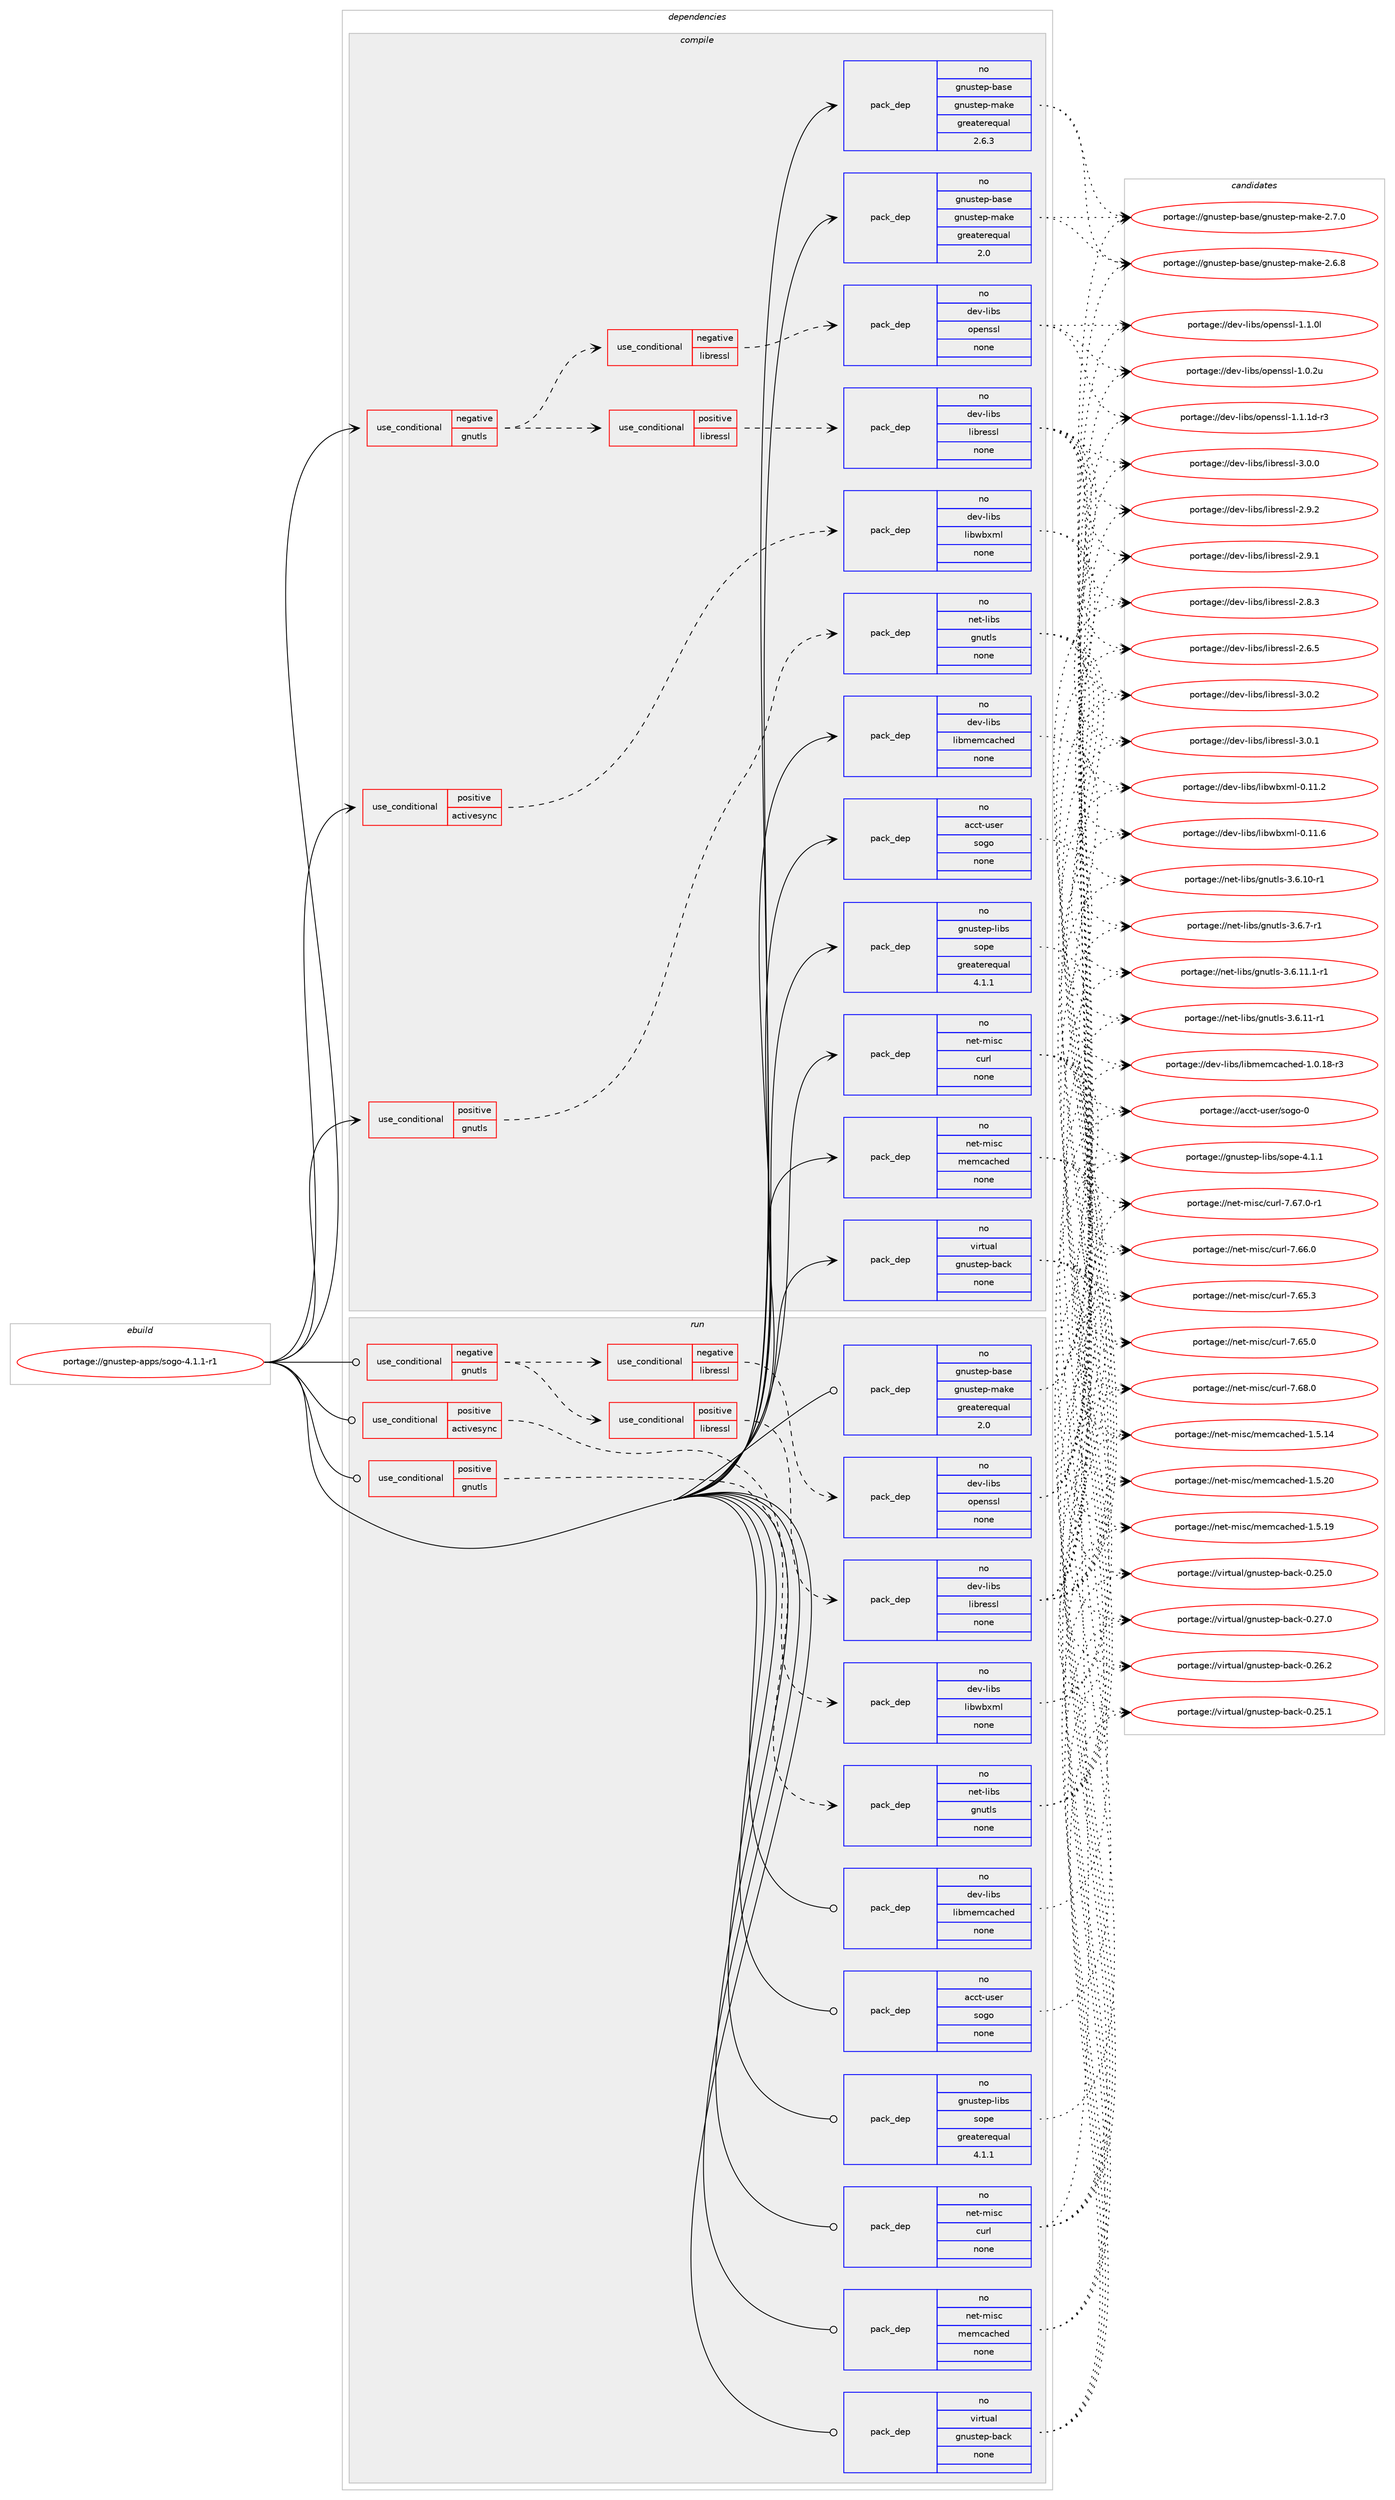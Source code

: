 digraph prolog {

# *************
# Graph options
# *************

newrank=true;
concentrate=true;
compound=true;
graph [rankdir=LR,fontname=Helvetica,fontsize=10,ranksep=1.5];#, ranksep=2.5, nodesep=0.2];
edge  [arrowhead=vee];
node  [fontname=Helvetica,fontsize=10];

# **********
# The ebuild
# **********

subgraph cluster_leftcol {
color=gray;
rank=same;
label=<<i>ebuild</i>>;
id [label="portage://gnustep-apps/sogo-4.1.1-r1", color=red, width=4, href="../gnustep-apps/sogo-4.1.1-r1.svg"];
}

# ****************
# The dependencies
# ****************

subgraph cluster_midcol {
color=gray;
label=<<i>dependencies</i>>;
subgraph cluster_compile {
fillcolor="#eeeeee";
style=filled;
label=<<i>compile</i>>;
subgraph cond57442 {
dependency273001 [label=<<TABLE BORDER="0" CELLBORDER="1" CELLSPACING="0" CELLPADDING="4"><TR><TD ROWSPAN="3" CELLPADDING="10">use_conditional</TD></TR><TR><TD>negative</TD></TR><TR><TD>gnutls</TD></TR></TABLE>>, shape=none, color=red];
subgraph cond57443 {
dependency273002 [label=<<TABLE BORDER="0" CELLBORDER="1" CELLSPACING="0" CELLPADDING="4"><TR><TD ROWSPAN="3" CELLPADDING="10">use_conditional</TD></TR><TR><TD>negative</TD></TR><TR><TD>libressl</TD></TR></TABLE>>, shape=none, color=red];
subgraph pack211268 {
dependency273003 [label=<<TABLE BORDER="0" CELLBORDER="1" CELLSPACING="0" CELLPADDING="4" WIDTH="220"><TR><TD ROWSPAN="6" CELLPADDING="30">pack_dep</TD></TR><TR><TD WIDTH="110">no</TD></TR><TR><TD>dev-libs</TD></TR><TR><TD>openssl</TD></TR><TR><TD>none</TD></TR><TR><TD></TD></TR></TABLE>>, shape=none, color=blue];
}
dependency273002:e -> dependency273003:w [weight=20,style="dashed",arrowhead="vee"];
}
dependency273001:e -> dependency273002:w [weight=20,style="dashed",arrowhead="vee"];
subgraph cond57444 {
dependency273004 [label=<<TABLE BORDER="0" CELLBORDER="1" CELLSPACING="0" CELLPADDING="4"><TR><TD ROWSPAN="3" CELLPADDING="10">use_conditional</TD></TR><TR><TD>positive</TD></TR><TR><TD>libressl</TD></TR></TABLE>>, shape=none, color=red];
subgraph pack211269 {
dependency273005 [label=<<TABLE BORDER="0" CELLBORDER="1" CELLSPACING="0" CELLPADDING="4" WIDTH="220"><TR><TD ROWSPAN="6" CELLPADDING="30">pack_dep</TD></TR><TR><TD WIDTH="110">no</TD></TR><TR><TD>dev-libs</TD></TR><TR><TD>libressl</TD></TR><TR><TD>none</TD></TR><TR><TD></TD></TR></TABLE>>, shape=none, color=blue];
}
dependency273004:e -> dependency273005:w [weight=20,style="dashed",arrowhead="vee"];
}
dependency273001:e -> dependency273004:w [weight=20,style="dashed",arrowhead="vee"];
}
id:e -> dependency273001:w [weight=20,style="solid",arrowhead="vee"];
subgraph cond57445 {
dependency273006 [label=<<TABLE BORDER="0" CELLBORDER="1" CELLSPACING="0" CELLPADDING="4"><TR><TD ROWSPAN="3" CELLPADDING="10">use_conditional</TD></TR><TR><TD>positive</TD></TR><TR><TD>activesync</TD></TR></TABLE>>, shape=none, color=red];
subgraph pack211270 {
dependency273007 [label=<<TABLE BORDER="0" CELLBORDER="1" CELLSPACING="0" CELLPADDING="4" WIDTH="220"><TR><TD ROWSPAN="6" CELLPADDING="30">pack_dep</TD></TR><TR><TD WIDTH="110">no</TD></TR><TR><TD>dev-libs</TD></TR><TR><TD>libwbxml</TD></TR><TR><TD>none</TD></TR><TR><TD></TD></TR></TABLE>>, shape=none, color=blue];
}
dependency273006:e -> dependency273007:w [weight=20,style="dashed",arrowhead="vee"];
}
id:e -> dependency273006:w [weight=20,style="solid",arrowhead="vee"];
subgraph cond57446 {
dependency273008 [label=<<TABLE BORDER="0" CELLBORDER="1" CELLSPACING="0" CELLPADDING="4"><TR><TD ROWSPAN="3" CELLPADDING="10">use_conditional</TD></TR><TR><TD>positive</TD></TR><TR><TD>gnutls</TD></TR></TABLE>>, shape=none, color=red];
subgraph pack211271 {
dependency273009 [label=<<TABLE BORDER="0" CELLBORDER="1" CELLSPACING="0" CELLPADDING="4" WIDTH="220"><TR><TD ROWSPAN="6" CELLPADDING="30">pack_dep</TD></TR><TR><TD WIDTH="110">no</TD></TR><TR><TD>net-libs</TD></TR><TR><TD>gnutls</TD></TR><TR><TD>none</TD></TR><TR><TD></TD></TR></TABLE>>, shape=none, color=blue];
}
dependency273008:e -> dependency273009:w [weight=20,style="dashed",arrowhead="vee"];
}
id:e -> dependency273008:w [weight=20,style="solid",arrowhead="vee"];
subgraph pack211272 {
dependency273010 [label=<<TABLE BORDER="0" CELLBORDER="1" CELLSPACING="0" CELLPADDING="4" WIDTH="220"><TR><TD ROWSPAN="6" CELLPADDING="30">pack_dep</TD></TR><TR><TD WIDTH="110">no</TD></TR><TR><TD>acct-user</TD></TR><TR><TD>sogo</TD></TR><TR><TD>none</TD></TR><TR><TD></TD></TR></TABLE>>, shape=none, color=blue];
}
id:e -> dependency273010:w [weight=20,style="solid",arrowhead="vee"];
subgraph pack211273 {
dependency273011 [label=<<TABLE BORDER="0" CELLBORDER="1" CELLSPACING="0" CELLPADDING="4" WIDTH="220"><TR><TD ROWSPAN="6" CELLPADDING="30">pack_dep</TD></TR><TR><TD WIDTH="110">no</TD></TR><TR><TD>dev-libs</TD></TR><TR><TD>libmemcached</TD></TR><TR><TD>none</TD></TR><TR><TD></TD></TR></TABLE>>, shape=none, color=blue];
}
id:e -> dependency273011:w [weight=20,style="solid",arrowhead="vee"];
subgraph pack211274 {
dependency273012 [label=<<TABLE BORDER="0" CELLBORDER="1" CELLSPACING="0" CELLPADDING="4" WIDTH="220"><TR><TD ROWSPAN="6" CELLPADDING="30">pack_dep</TD></TR><TR><TD WIDTH="110">no</TD></TR><TR><TD>gnustep-base</TD></TR><TR><TD>gnustep-make</TD></TR><TR><TD>greaterequal</TD></TR><TR><TD>2.0</TD></TR></TABLE>>, shape=none, color=blue];
}
id:e -> dependency273012:w [weight=20,style="solid",arrowhead="vee"];
subgraph pack211275 {
dependency273013 [label=<<TABLE BORDER="0" CELLBORDER="1" CELLSPACING="0" CELLPADDING="4" WIDTH="220"><TR><TD ROWSPAN="6" CELLPADDING="30">pack_dep</TD></TR><TR><TD WIDTH="110">no</TD></TR><TR><TD>gnustep-base</TD></TR><TR><TD>gnustep-make</TD></TR><TR><TD>greaterequal</TD></TR><TR><TD>2.6.3</TD></TR></TABLE>>, shape=none, color=blue];
}
id:e -> dependency273013:w [weight=20,style="solid",arrowhead="vee"];
subgraph pack211276 {
dependency273014 [label=<<TABLE BORDER="0" CELLBORDER="1" CELLSPACING="0" CELLPADDING="4" WIDTH="220"><TR><TD ROWSPAN="6" CELLPADDING="30">pack_dep</TD></TR><TR><TD WIDTH="110">no</TD></TR><TR><TD>gnustep-libs</TD></TR><TR><TD>sope</TD></TR><TR><TD>greaterequal</TD></TR><TR><TD>4.1.1</TD></TR></TABLE>>, shape=none, color=blue];
}
id:e -> dependency273014:w [weight=20,style="solid",arrowhead="vee"];
subgraph pack211277 {
dependency273015 [label=<<TABLE BORDER="0" CELLBORDER="1" CELLSPACING="0" CELLPADDING="4" WIDTH="220"><TR><TD ROWSPAN="6" CELLPADDING="30">pack_dep</TD></TR><TR><TD WIDTH="110">no</TD></TR><TR><TD>net-misc</TD></TR><TR><TD>curl</TD></TR><TR><TD>none</TD></TR><TR><TD></TD></TR></TABLE>>, shape=none, color=blue];
}
id:e -> dependency273015:w [weight=20,style="solid",arrowhead="vee"];
subgraph pack211278 {
dependency273016 [label=<<TABLE BORDER="0" CELLBORDER="1" CELLSPACING="0" CELLPADDING="4" WIDTH="220"><TR><TD ROWSPAN="6" CELLPADDING="30">pack_dep</TD></TR><TR><TD WIDTH="110">no</TD></TR><TR><TD>net-misc</TD></TR><TR><TD>memcached</TD></TR><TR><TD>none</TD></TR><TR><TD></TD></TR></TABLE>>, shape=none, color=blue];
}
id:e -> dependency273016:w [weight=20,style="solid",arrowhead="vee"];
subgraph pack211279 {
dependency273017 [label=<<TABLE BORDER="0" CELLBORDER="1" CELLSPACING="0" CELLPADDING="4" WIDTH="220"><TR><TD ROWSPAN="6" CELLPADDING="30">pack_dep</TD></TR><TR><TD WIDTH="110">no</TD></TR><TR><TD>virtual</TD></TR><TR><TD>gnustep-back</TD></TR><TR><TD>none</TD></TR><TR><TD></TD></TR></TABLE>>, shape=none, color=blue];
}
id:e -> dependency273017:w [weight=20,style="solid",arrowhead="vee"];
}
subgraph cluster_compileandrun {
fillcolor="#eeeeee";
style=filled;
label=<<i>compile and run</i>>;
}
subgraph cluster_run {
fillcolor="#eeeeee";
style=filled;
label=<<i>run</i>>;
subgraph cond57447 {
dependency273018 [label=<<TABLE BORDER="0" CELLBORDER="1" CELLSPACING="0" CELLPADDING="4"><TR><TD ROWSPAN="3" CELLPADDING="10">use_conditional</TD></TR><TR><TD>negative</TD></TR><TR><TD>gnutls</TD></TR></TABLE>>, shape=none, color=red];
subgraph cond57448 {
dependency273019 [label=<<TABLE BORDER="0" CELLBORDER="1" CELLSPACING="0" CELLPADDING="4"><TR><TD ROWSPAN="3" CELLPADDING="10">use_conditional</TD></TR><TR><TD>negative</TD></TR><TR><TD>libressl</TD></TR></TABLE>>, shape=none, color=red];
subgraph pack211280 {
dependency273020 [label=<<TABLE BORDER="0" CELLBORDER="1" CELLSPACING="0" CELLPADDING="4" WIDTH="220"><TR><TD ROWSPAN="6" CELLPADDING="30">pack_dep</TD></TR><TR><TD WIDTH="110">no</TD></TR><TR><TD>dev-libs</TD></TR><TR><TD>openssl</TD></TR><TR><TD>none</TD></TR><TR><TD></TD></TR></TABLE>>, shape=none, color=blue];
}
dependency273019:e -> dependency273020:w [weight=20,style="dashed",arrowhead="vee"];
}
dependency273018:e -> dependency273019:w [weight=20,style="dashed",arrowhead="vee"];
subgraph cond57449 {
dependency273021 [label=<<TABLE BORDER="0" CELLBORDER="1" CELLSPACING="0" CELLPADDING="4"><TR><TD ROWSPAN="3" CELLPADDING="10">use_conditional</TD></TR><TR><TD>positive</TD></TR><TR><TD>libressl</TD></TR></TABLE>>, shape=none, color=red];
subgraph pack211281 {
dependency273022 [label=<<TABLE BORDER="0" CELLBORDER="1" CELLSPACING="0" CELLPADDING="4" WIDTH="220"><TR><TD ROWSPAN="6" CELLPADDING="30">pack_dep</TD></TR><TR><TD WIDTH="110">no</TD></TR><TR><TD>dev-libs</TD></TR><TR><TD>libressl</TD></TR><TR><TD>none</TD></TR><TR><TD></TD></TR></TABLE>>, shape=none, color=blue];
}
dependency273021:e -> dependency273022:w [weight=20,style="dashed",arrowhead="vee"];
}
dependency273018:e -> dependency273021:w [weight=20,style="dashed",arrowhead="vee"];
}
id:e -> dependency273018:w [weight=20,style="solid",arrowhead="odot"];
subgraph cond57450 {
dependency273023 [label=<<TABLE BORDER="0" CELLBORDER="1" CELLSPACING="0" CELLPADDING="4"><TR><TD ROWSPAN="3" CELLPADDING="10">use_conditional</TD></TR><TR><TD>positive</TD></TR><TR><TD>activesync</TD></TR></TABLE>>, shape=none, color=red];
subgraph pack211282 {
dependency273024 [label=<<TABLE BORDER="0" CELLBORDER="1" CELLSPACING="0" CELLPADDING="4" WIDTH="220"><TR><TD ROWSPAN="6" CELLPADDING="30">pack_dep</TD></TR><TR><TD WIDTH="110">no</TD></TR><TR><TD>dev-libs</TD></TR><TR><TD>libwbxml</TD></TR><TR><TD>none</TD></TR><TR><TD></TD></TR></TABLE>>, shape=none, color=blue];
}
dependency273023:e -> dependency273024:w [weight=20,style="dashed",arrowhead="vee"];
}
id:e -> dependency273023:w [weight=20,style="solid",arrowhead="odot"];
subgraph cond57451 {
dependency273025 [label=<<TABLE BORDER="0" CELLBORDER="1" CELLSPACING="0" CELLPADDING="4"><TR><TD ROWSPAN="3" CELLPADDING="10">use_conditional</TD></TR><TR><TD>positive</TD></TR><TR><TD>gnutls</TD></TR></TABLE>>, shape=none, color=red];
subgraph pack211283 {
dependency273026 [label=<<TABLE BORDER="0" CELLBORDER="1" CELLSPACING="0" CELLPADDING="4" WIDTH="220"><TR><TD ROWSPAN="6" CELLPADDING="30">pack_dep</TD></TR><TR><TD WIDTH="110">no</TD></TR><TR><TD>net-libs</TD></TR><TR><TD>gnutls</TD></TR><TR><TD>none</TD></TR><TR><TD></TD></TR></TABLE>>, shape=none, color=blue];
}
dependency273025:e -> dependency273026:w [weight=20,style="dashed",arrowhead="vee"];
}
id:e -> dependency273025:w [weight=20,style="solid",arrowhead="odot"];
subgraph pack211284 {
dependency273027 [label=<<TABLE BORDER="0" CELLBORDER="1" CELLSPACING="0" CELLPADDING="4" WIDTH="220"><TR><TD ROWSPAN="6" CELLPADDING="30">pack_dep</TD></TR><TR><TD WIDTH="110">no</TD></TR><TR><TD>acct-user</TD></TR><TR><TD>sogo</TD></TR><TR><TD>none</TD></TR><TR><TD></TD></TR></TABLE>>, shape=none, color=blue];
}
id:e -> dependency273027:w [weight=20,style="solid",arrowhead="odot"];
subgraph pack211285 {
dependency273028 [label=<<TABLE BORDER="0" CELLBORDER="1" CELLSPACING="0" CELLPADDING="4" WIDTH="220"><TR><TD ROWSPAN="6" CELLPADDING="30">pack_dep</TD></TR><TR><TD WIDTH="110">no</TD></TR><TR><TD>dev-libs</TD></TR><TR><TD>libmemcached</TD></TR><TR><TD>none</TD></TR><TR><TD></TD></TR></TABLE>>, shape=none, color=blue];
}
id:e -> dependency273028:w [weight=20,style="solid",arrowhead="odot"];
subgraph pack211286 {
dependency273029 [label=<<TABLE BORDER="0" CELLBORDER="1" CELLSPACING="0" CELLPADDING="4" WIDTH="220"><TR><TD ROWSPAN="6" CELLPADDING="30">pack_dep</TD></TR><TR><TD WIDTH="110">no</TD></TR><TR><TD>gnustep-base</TD></TR><TR><TD>gnustep-make</TD></TR><TR><TD>greaterequal</TD></TR><TR><TD>2.0</TD></TR></TABLE>>, shape=none, color=blue];
}
id:e -> dependency273029:w [weight=20,style="solid",arrowhead="odot"];
subgraph pack211287 {
dependency273030 [label=<<TABLE BORDER="0" CELLBORDER="1" CELLSPACING="0" CELLPADDING="4" WIDTH="220"><TR><TD ROWSPAN="6" CELLPADDING="30">pack_dep</TD></TR><TR><TD WIDTH="110">no</TD></TR><TR><TD>gnustep-libs</TD></TR><TR><TD>sope</TD></TR><TR><TD>greaterequal</TD></TR><TR><TD>4.1.1</TD></TR></TABLE>>, shape=none, color=blue];
}
id:e -> dependency273030:w [weight=20,style="solid",arrowhead="odot"];
subgraph pack211288 {
dependency273031 [label=<<TABLE BORDER="0" CELLBORDER="1" CELLSPACING="0" CELLPADDING="4" WIDTH="220"><TR><TD ROWSPAN="6" CELLPADDING="30">pack_dep</TD></TR><TR><TD WIDTH="110">no</TD></TR><TR><TD>net-misc</TD></TR><TR><TD>curl</TD></TR><TR><TD>none</TD></TR><TR><TD></TD></TR></TABLE>>, shape=none, color=blue];
}
id:e -> dependency273031:w [weight=20,style="solid",arrowhead="odot"];
subgraph pack211289 {
dependency273032 [label=<<TABLE BORDER="0" CELLBORDER="1" CELLSPACING="0" CELLPADDING="4" WIDTH="220"><TR><TD ROWSPAN="6" CELLPADDING="30">pack_dep</TD></TR><TR><TD WIDTH="110">no</TD></TR><TR><TD>net-misc</TD></TR><TR><TD>memcached</TD></TR><TR><TD>none</TD></TR><TR><TD></TD></TR></TABLE>>, shape=none, color=blue];
}
id:e -> dependency273032:w [weight=20,style="solid",arrowhead="odot"];
subgraph pack211290 {
dependency273033 [label=<<TABLE BORDER="0" CELLBORDER="1" CELLSPACING="0" CELLPADDING="4" WIDTH="220"><TR><TD ROWSPAN="6" CELLPADDING="30">pack_dep</TD></TR><TR><TD WIDTH="110">no</TD></TR><TR><TD>virtual</TD></TR><TR><TD>gnustep-back</TD></TR><TR><TD>none</TD></TR><TR><TD></TD></TR></TABLE>>, shape=none, color=blue];
}
id:e -> dependency273033:w [weight=20,style="solid",arrowhead="odot"];
}
}

# **************
# The candidates
# **************

subgraph cluster_choices {
rank=same;
color=gray;
label=<<i>candidates</i>>;

subgraph choice211268 {
color=black;
nodesep=1;
choice1001011184510810598115471111121011101151151084549464946491004511451 [label="portage://dev-libs/openssl-1.1.1d-r3", color=red, width=4,href="../dev-libs/openssl-1.1.1d-r3.svg"];
choice100101118451081059811547111112101110115115108454946494648108 [label="portage://dev-libs/openssl-1.1.0l", color=red, width=4,href="../dev-libs/openssl-1.1.0l.svg"];
choice100101118451081059811547111112101110115115108454946484650117 [label="portage://dev-libs/openssl-1.0.2u", color=red, width=4,href="../dev-libs/openssl-1.0.2u.svg"];
dependency273003:e -> choice1001011184510810598115471111121011101151151084549464946491004511451:w [style=dotted,weight="100"];
dependency273003:e -> choice100101118451081059811547111112101110115115108454946494648108:w [style=dotted,weight="100"];
dependency273003:e -> choice100101118451081059811547111112101110115115108454946484650117:w [style=dotted,weight="100"];
}
subgraph choice211269 {
color=black;
nodesep=1;
choice10010111845108105981154710810598114101115115108455146484650 [label="portage://dev-libs/libressl-3.0.2", color=red, width=4,href="../dev-libs/libressl-3.0.2.svg"];
choice10010111845108105981154710810598114101115115108455146484649 [label="portage://dev-libs/libressl-3.0.1", color=red, width=4,href="../dev-libs/libressl-3.0.1.svg"];
choice10010111845108105981154710810598114101115115108455146484648 [label="portage://dev-libs/libressl-3.0.0", color=red, width=4,href="../dev-libs/libressl-3.0.0.svg"];
choice10010111845108105981154710810598114101115115108455046574650 [label="portage://dev-libs/libressl-2.9.2", color=red, width=4,href="../dev-libs/libressl-2.9.2.svg"];
choice10010111845108105981154710810598114101115115108455046574649 [label="portage://dev-libs/libressl-2.9.1", color=red, width=4,href="../dev-libs/libressl-2.9.1.svg"];
choice10010111845108105981154710810598114101115115108455046564651 [label="portage://dev-libs/libressl-2.8.3", color=red, width=4,href="../dev-libs/libressl-2.8.3.svg"];
choice10010111845108105981154710810598114101115115108455046544653 [label="portage://dev-libs/libressl-2.6.5", color=red, width=4,href="../dev-libs/libressl-2.6.5.svg"];
dependency273005:e -> choice10010111845108105981154710810598114101115115108455146484650:w [style=dotted,weight="100"];
dependency273005:e -> choice10010111845108105981154710810598114101115115108455146484649:w [style=dotted,weight="100"];
dependency273005:e -> choice10010111845108105981154710810598114101115115108455146484648:w [style=dotted,weight="100"];
dependency273005:e -> choice10010111845108105981154710810598114101115115108455046574650:w [style=dotted,weight="100"];
dependency273005:e -> choice10010111845108105981154710810598114101115115108455046574649:w [style=dotted,weight="100"];
dependency273005:e -> choice10010111845108105981154710810598114101115115108455046564651:w [style=dotted,weight="100"];
dependency273005:e -> choice10010111845108105981154710810598114101115115108455046544653:w [style=dotted,weight="100"];
}
subgraph choice211270 {
color=black;
nodesep=1;
choice100101118451081059811547108105981199812010910845484649494654 [label="portage://dev-libs/libwbxml-0.11.6", color=red, width=4,href="../dev-libs/libwbxml-0.11.6.svg"];
choice100101118451081059811547108105981199812010910845484649494650 [label="portage://dev-libs/libwbxml-0.11.2", color=red, width=4,href="../dev-libs/libwbxml-0.11.2.svg"];
dependency273007:e -> choice100101118451081059811547108105981199812010910845484649494654:w [style=dotted,weight="100"];
dependency273007:e -> choice100101118451081059811547108105981199812010910845484649494650:w [style=dotted,weight="100"];
}
subgraph choice211271 {
color=black;
nodesep=1;
choice1101011164510810598115471031101171161081154551465446554511449 [label="portage://net-libs/gnutls-3.6.7-r1", color=red, width=4,href="../net-libs/gnutls-3.6.7-r1.svg"];
choice1101011164510810598115471031101171161081154551465446494946494511449 [label="portage://net-libs/gnutls-3.6.11.1-r1", color=red, width=4,href="../net-libs/gnutls-3.6.11.1-r1.svg"];
choice110101116451081059811547103110117116108115455146544649494511449 [label="portage://net-libs/gnutls-3.6.11-r1", color=red, width=4,href="../net-libs/gnutls-3.6.11-r1.svg"];
choice110101116451081059811547103110117116108115455146544649484511449 [label="portage://net-libs/gnutls-3.6.10-r1", color=red, width=4,href="../net-libs/gnutls-3.6.10-r1.svg"];
dependency273009:e -> choice1101011164510810598115471031101171161081154551465446554511449:w [style=dotted,weight="100"];
dependency273009:e -> choice1101011164510810598115471031101171161081154551465446494946494511449:w [style=dotted,weight="100"];
dependency273009:e -> choice110101116451081059811547103110117116108115455146544649494511449:w [style=dotted,weight="100"];
dependency273009:e -> choice110101116451081059811547103110117116108115455146544649484511449:w [style=dotted,weight="100"];
}
subgraph choice211272 {
color=black;
nodesep=1;
choice97999911645117115101114471151111031114548 [label="portage://acct-user/sogo-0", color=red, width=4,href="../acct-user/sogo-0.svg"];
dependency273010:e -> choice97999911645117115101114471151111031114548:w [style=dotted,weight="100"];
}
subgraph choice211273 {
color=black;
nodesep=1;
choice10010111845108105981154710810598109101109999799104101100454946484649564511451 [label="portage://dev-libs/libmemcached-1.0.18-r3", color=red, width=4,href="../dev-libs/libmemcached-1.0.18-r3.svg"];
dependency273011:e -> choice10010111845108105981154710810598109101109999799104101100454946484649564511451:w [style=dotted,weight="100"];
}
subgraph choice211274 {
color=black;
nodesep=1;
choice103110117115116101112459897115101471031101171151161011124510997107101455046554648 [label="portage://gnustep-base/gnustep-make-2.7.0", color=red, width=4,href="../gnustep-base/gnustep-make-2.7.0.svg"];
choice103110117115116101112459897115101471031101171151161011124510997107101455046544656 [label="portage://gnustep-base/gnustep-make-2.6.8", color=red, width=4,href="../gnustep-base/gnustep-make-2.6.8.svg"];
dependency273012:e -> choice103110117115116101112459897115101471031101171151161011124510997107101455046554648:w [style=dotted,weight="100"];
dependency273012:e -> choice103110117115116101112459897115101471031101171151161011124510997107101455046544656:w [style=dotted,weight="100"];
}
subgraph choice211275 {
color=black;
nodesep=1;
choice103110117115116101112459897115101471031101171151161011124510997107101455046554648 [label="portage://gnustep-base/gnustep-make-2.7.0", color=red, width=4,href="../gnustep-base/gnustep-make-2.7.0.svg"];
choice103110117115116101112459897115101471031101171151161011124510997107101455046544656 [label="portage://gnustep-base/gnustep-make-2.6.8", color=red, width=4,href="../gnustep-base/gnustep-make-2.6.8.svg"];
dependency273013:e -> choice103110117115116101112459897115101471031101171151161011124510997107101455046554648:w [style=dotted,weight="100"];
dependency273013:e -> choice103110117115116101112459897115101471031101171151161011124510997107101455046544656:w [style=dotted,weight="100"];
}
subgraph choice211276 {
color=black;
nodesep=1;
choice103110117115116101112451081059811547115111112101455246494649 [label="portage://gnustep-libs/sope-4.1.1", color=red, width=4,href="../gnustep-libs/sope-4.1.1.svg"];
dependency273014:e -> choice103110117115116101112451081059811547115111112101455246494649:w [style=dotted,weight="100"];
}
subgraph choice211277 {
color=black;
nodesep=1;
choice1101011164510910511599479911711410845554654564648 [label="portage://net-misc/curl-7.68.0", color=red, width=4,href="../net-misc/curl-7.68.0.svg"];
choice11010111645109105115994799117114108455546545546484511449 [label="portage://net-misc/curl-7.67.0-r1", color=red, width=4,href="../net-misc/curl-7.67.0-r1.svg"];
choice1101011164510910511599479911711410845554654544648 [label="portage://net-misc/curl-7.66.0", color=red, width=4,href="../net-misc/curl-7.66.0.svg"];
choice1101011164510910511599479911711410845554654534651 [label="portage://net-misc/curl-7.65.3", color=red, width=4,href="../net-misc/curl-7.65.3.svg"];
choice1101011164510910511599479911711410845554654534648 [label="portage://net-misc/curl-7.65.0", color=red, width=4,href="../net-misc/curl-7.65.0.svg"];
dependency273015:e -> choice1101011164510910511599479911711410845554654564648:w [style=dotted,weight="100"];
dependency273015:e -> choice11010111645109105115994799117114108455546545546484511449:w [style=dotted,weight="100"];
dependency273015:e -> choice1101011164510910511599479911711410845554654544648:w [style=dotted,weight="100"];
dependency273015:e -> choice1101011164510910511599479911711410845554654534651:w [style=dotted,weight="100"];
dependency273015:e -> choice1101011164510910511599479911711410845554654534648:w [style=dotted,weight="100"];
}
subgraph choice211278 {
color=black;
nodesep=1;
choice11010111645109105115994710910110999979910410110045494653465048 [label="portage://net-misc/memcached-1.5.20", color=red, width=4,href="../net-misc/memcached-1.5.20.svg"];
choice11010111645109105115994710910110999979910410110045494653464957 [label="portage://net-misc/memcached-1.5.19", color=red, width=4,href="../net-misc/memcached-1.5.19.svg"];
choice11010111645109105115994710910110999979910410110045494653464952 [label="portage://net-misc/memcached-1.5.14", color=red, width=4,href="../net-misc/memcached-1.5.14.svg"];
dependency273016:e -> choice11010111645109105115994710910110999979910410110045494653465048:w [style=dotted,weight="100"];
dependency273016:e -> choice11010111645109105115994710910110999979910410110045494653464957:w [style=dotted,weight="100"];
dependency273016:e -> choice11010111645109105115994710910110999979910410110045494653464952:w [style=dotted,weight="100"];
}
subgraph choice211279 {
color=black;
nodesep=1;
choice11810511411611797108471031101171151161011124598979910745484650554648 [label="portage://virtual/gnustep-back-0.27.0", color=red, width=4,href="../virtual/gnustep-back-0.27.0.svg"];
choice11810511411611797108471031101171151161011124598979910745484650544650 [label="portage://virtual/gnustep-back-0.26.2", color=red, width=4,href="../virtual/gnustep-back-0.26.2.svg"];
choice11810511411611797108471031101171151161011124598979910745484650534649 [label="portage://virtual/gnustep-back-0.25.1", color=red, width=4,href="../virtual/gnustep-back-0.25.1.svg"];
choice11810511411611797108471031101171151161011124598979910745484650534648 [label="portage://virtual/gnustep-back-0.25.0", color=red, width=4,href="../virtual/gnustep-back-0.25.0.svg"];
dependency273017:e -> choice11810511411611797108471031101171151161011124598979910745484650554648:w [style=dotted,weight="100"];
dependency273017:e -> choice11810511411611797108471031101171151161011124598979910745484650544650:w [style=dotted,weight="100"];
dependency273017:e -> choice11810511411611797108471031101171151161011124598979910745484650534649:w [style=dotted,weight="100"];
dependency273017:e -> choice11810511411611797108471031101171151161011124598979910745484650534648:w [style=dotted,weight="100"];
}
subgraph choice211280 {
color=black;
nodesep=1;
choice1001011184510810598115471111121011101151151084549464946491004511451 [label="portage://dev-libs/openssl-1.1.1d-r3", color=red, width=4,href="../dev-libs/openssl-1.1.1d-r3.svg"];
choice100101118451081059811547111112101110115115108454946494648108 [label="portage://dev-libs/openssl-1.1.0l", color=red, width=4,href="../dev-libs/openssl-1.1.0l.svg"];
choice100101118451081059811547111112101110115115108454946484650117 [label="portage://dev-libs/openssl-1.0.2u", color=red, width=4,href="../dev-libs/openssl-1.0.2u.svg"];
dependency273020:e -> choice1001011184510810598115471111121011101151151084549464946491004511451:w [style=dotted,weight="100"];
dependency273020:e -> choice100101118451081059811547111112101110115115108454946494648108:w [style=dotted,weight="100"];
dependency273020:e -> choice100101118451081059811547111112101110115115108454946484650117:w [style=dotted,weight="100"];
}
subgraph choice211281 {
color=black;
nodesep=1;
choice10010111845108105981154710810598114101115115108455146484650 [label="portage://dev-libs/libressl-3.0.2", color=red, width=4,href="../dev-libs/libressl-3.0.2.svg"];
choice10010111845108105981154710810598114101115115108455146484649 [label="portage://dev-libs/libressl-3.0.1", color=red, width=4,href="../dev-libs/libressl-3.0.1.svg"];
choice10010111845108105981154710810598114101115115108455146484648 [label="portage://dev-libs/libressl-3.0.0", color=red, width=4,href="../dev-libs/libressl-3.0.0.svg"];
choice10010111845108105981154710810598114101115115108455046574650 [label="portage://dev-libs/libressl-2.9.2", color=red, width=4,href="../dev-libs/libressl-2.9.2.svg"];
choice10010111845108105981154710810598114101115115108455046574649 [label="portage://dev-libs/libressl-2.9.1", color=red, width=4,href="../dev-libs/libressl-2.9.1.svg"];
choice10010111845108105981154710810598114101115115108455046564651 [label="portage://dev-libs/libressl-2.8.3", color=red, width=4,href="../dev-libs/libressl-2.8.3.svg"];
choice10010111845108105981154710810598114101115115108455046544653 [label="portage://dev-libs/libressl-2.6.5", color=red, width=4,href="../dev-libs/libressl-2.6.5.svg"];
dependency273022:e -> choice10010111845108105981154710810598114101115115108455146484650:w [style=dotted,weight="100"];
dependency273022:e -> choice10010111845108105981154710810598114101115115108455146484649:w [style=dotted,weight="100"];
dependency273022:e -> choice10010111845108105981154710810598114101115115108455146484648:w [style=dotted,weight="100"];
dependency273022:e -> choice10010111845108105981154710810598114101115115108455046574650:w [style=dotted,weight="100"];
dependency273022:e -> choice10010111845108105981154710810598114101115115108455046574649:w [style=dotted,weight="100"];
dependency273022:e -> choice10010111845108105981154710810598114101115115108455046564651:w [style=dotted,weight="100"];
dependency273022:e -> choice10010111845108105981154710810598114101115115108455046544653:w [style=dotted,weight="100"];
}
subgraph choice211282 {
color=black;
nodesep=1;
choice100101118451081059811547108105981199812010910845484649494654 [label="portage://dev-libs/libwbxml-0.11.6", color=red, width=4,href="../dev-libs/libwbxml-0.11.6.svg"];
choice100101118451081059811547108105981199812010910845484649494650 [label="portage://dev-libs/libwbxml-0.11.2", color=red, width=4,href="../dev-libs/libwbxml-0.11.2.svg"];
dependency273024:e -> choice100101118451081059811547108105981199812010910845484649494654:w [style=dotted,weight="100"];
dependency273024:e -> choice100101118451081059811547108105981199812010910845484649494650:w [style=dotted,weight="100"];
}
subgraph choice211283 {
color=black;
nodesep=1;
choice1101011164510810598115471031101171161081154551465446554511449 [label="portage://net-libs/gnutls-3.6.7-r1", color=red, width=4,href="../net-libs/gnutls-3.6.7-r1.svg"];
choice1101011164510810598115471031101171161081154551465446494946494511449 [label="portage://net-libs/gnutls-3.6.11.1-r1", color=red, width=4,href="../net-libs/gnutls-3.6.11.1-r1.svg"];
choice110101116451081059811547103110117116108115455146544649494511449 [label="portage://net-libs/gnutls-3.6.11-r1", color=red, width=4,href="../net-libs/gnutls-3.6.11-r1.svg"];
choice110101116451081059811547103110117116108115455146544649484511449 [label="portage://net-libs/gnutls-3.6.10-r1", color=red, width=4,href="../net-libs/gnutls-3.6.10-r1.svg"];
dependency273026:e -> choice1101011164510810598115471031101171161081154551465446554511449:w [style=dotted,weight="100"];
dependency273026:e -> choice1101011164510810598115471031101171161081154551465446494946494511449:w [style=dotted,weight="100"];
dependency273026:e -> choice110101116451081059811547103110117116108115455146544649494511449:w [style=dotted,weight="100"];
dependency273026:e -> choice110101116451081059811547103110117116108115455146544649484511449:w [style=dotted,weight="100"];
}
subgraph choice211284 {
color=black;
nodesep=1;
choice97999911645117115101114471151111031114548 [label="portage://acct-user/sogo-0", color=red, width=4,href="../acct-user/sogo-0.svg"];
dependency273027:e -> choice97999911645117115101114471151111031114548:w [style=dotted,weight="100"];
}
subgraph choice211285 {
color=black;
nodesep=1;
choice10010111845108105981154710810598109101109999799104101100454946484649564511451 [label="portage://dev-libs/libmemcached-1.0.18-r3", color=red, width=4,href="../dev-libs/libmemcached-1.0.18-r3.svg"];
dependency273028:e -> choice10010111845108105981154710810598109101109999799104101100454946484649564511451:w [style=dotted,weight="100"];
}
subgraph choice211286 {
color=black;
nodesep=1;
choice103110117115116101112459897115101471031101171151161011124510997107101455046554648 [label="portage://gnustep-base/gnustep-make-2.7.0", color=red, width=4,href="../gnustep-base/gnustep-make-2.7.0.svg"];
choice103110117115116101112459897115101471031101171151161011124510997107101455046544656 [label="portage://gnustep-base/gnustep-make-2.6.8", color=red, width=4,href="../gnustep-base/gnustep-make-2.6.8.svg"];
dependency273029:e -> choice103110117115116101112459897115101471031101171151161011124510997107101455046554648:w [style=dotted,weight="100"];
dependency273029:e -> choice103110117115116101112459897115101471031101171151161011124510997107101455046544656:w [style=dotted,weight="100"];
}
subgraph choice211287 {
color=black;
nodesep=1;
choice103110117115116101112451081059811547115111112101455246494649 [label="portage://gnustep-libs/sope-4.1.1", color=red, width=4,href="../gnustep-libs/sope-4.1.1.svg"];
dependency273030:e -> choice103110117115116101112451081059811547115111112101455246494649:w [style=dotted,weight="100"];
}
subgraph choice211288 {
color=black;
nodesep=1;
choice1101011164510910511599479911711410845554654564648 [label="portage://net-misc/curl-7.68.0", color=red, width=4,href="../net-misc/curl-7.68.0.svg"];
choice11010111645109105115994799117114108455546545546484511449 [label="portage://net-misc/curl-7.67.0-r1", color=red, width=4,href="../net-misc/curl-7.67.0-r1.svg"];
choice1101011164510910511599479911711410845554654544648 [label="portage://net-misc/curl-7.66.0", color=red, width=4,href="../net-misc/curl-7.66.0.svg"];
choice1101011164510910511599479911711410845554654534651 [label="portage://net-misc/curl-7.65.3", color=red, width=4,href="../net-misc/curl-7.65.3.svg"];
choice1101011164510910511599479911711410845554654534648 [label="portage://net-misc/curl-7.65.0", color=red, width=4,href="../net-misc/curl-7.65.0.svg"];
dependency273031:e -> choice1101011164510910511599479911711410845554654564648:w [style=dotted,weight="100"];
dependency273031:e -> choice11010111645109105115994799117114108455546545546484511449:w [style=dotted,weight="100"];
dependency273031:e -> choice1101011164510910511599479911711410845554654544648:w [style=dotted,weight="100"];
dependency273031:e -> choice1101011164510910511599479911711410845554654534651:w [style=dotted,weight="100"];
dependency273031:e -> choice1101011164510910511599479911711410845554654534648:w [style=dotted,weight="100"];
}
subgraph choice211289 {
color=black;
nodesep=1;
choice11010111645109105115994710910110999979910410110045494653465048 [label="portage://net-misc/memcached-1.5.20", color=red, width=4,href="../net-misc/memcached-1.5.20.svg"];
choice11010111645109105115994710910110999979910410110045494653464957 [label="portage://net-misc/memcached-1.5.19", color=red, width=4,href="../net-misc/memcached-1.5.19.svg"];
choice11010111645109105115994710910110999979910410110045494653464952 [label="portage://net-misc/memcached-1.5.14", color=red, width=4,href="../net-misc/memcached-1.5.14.svg"];
dependency273032:e -> choice11010111645109105115994710910110999979910410110045494653465048:w [style=dotted,weight="100"];
dependency273032:e -> choice11010111645109105115994710910110999979910410110045494653464957:w [style=dotted,weight="100"];
dependency273032:e -> choice11010111645109105115994710910110999979910410110045494653464952:w [style=dotted,weight="100"];
}
subgraph choice211290 {
color=black;
nodesep=1;
choice11810511411611797108471031101171151161011124598979910745484650554648 [label="portage://virtual/gnustep-back-0.27.0", color=red, width=4,href="../virtual/gnustep-back-0.27.0.svg"];
choice11810511411611797108471031101171151161011124598979910745484650544650 [label="portage://virtual/gnustep-back-0.26.2", color=red, width=4,href="../virtual/gnustep-back-0.26.2.svg"];
choice11810511411611797108471031101171151161011124598979910745484650534649 [label="portage://virtual/gnustep-back-0.25.1", color=red, width=4,href="../virtual/gnustep-back-0.25.1.svg"];
choice11810511411611797108471031101171151161011124598979910745484650534648 [label="portage://virtual/gnustep-back-0.25.0", color=red, width=4,href="../virtual/gnustep-back-0.25.0.svg"];
dependency273033:e -> choice11810511411611797108471031101171151161011124598979910745484650554648:w [style=dotted,weight="100"];
dependency273033:e -> choice11810511411611797108471031101171151161011124598979910745484650544650:w [style=dotted,weight="100"];
dependency273033:e -> choice11810511411611797108471031101171151161011124598979910745484650534649:w [style=dotted,weight="100"];
dependency273033:e -> choice11810511411611797108471031101171151161011124598979910745484650534648:w [style=dotted,weight="100"];
}
}

}
